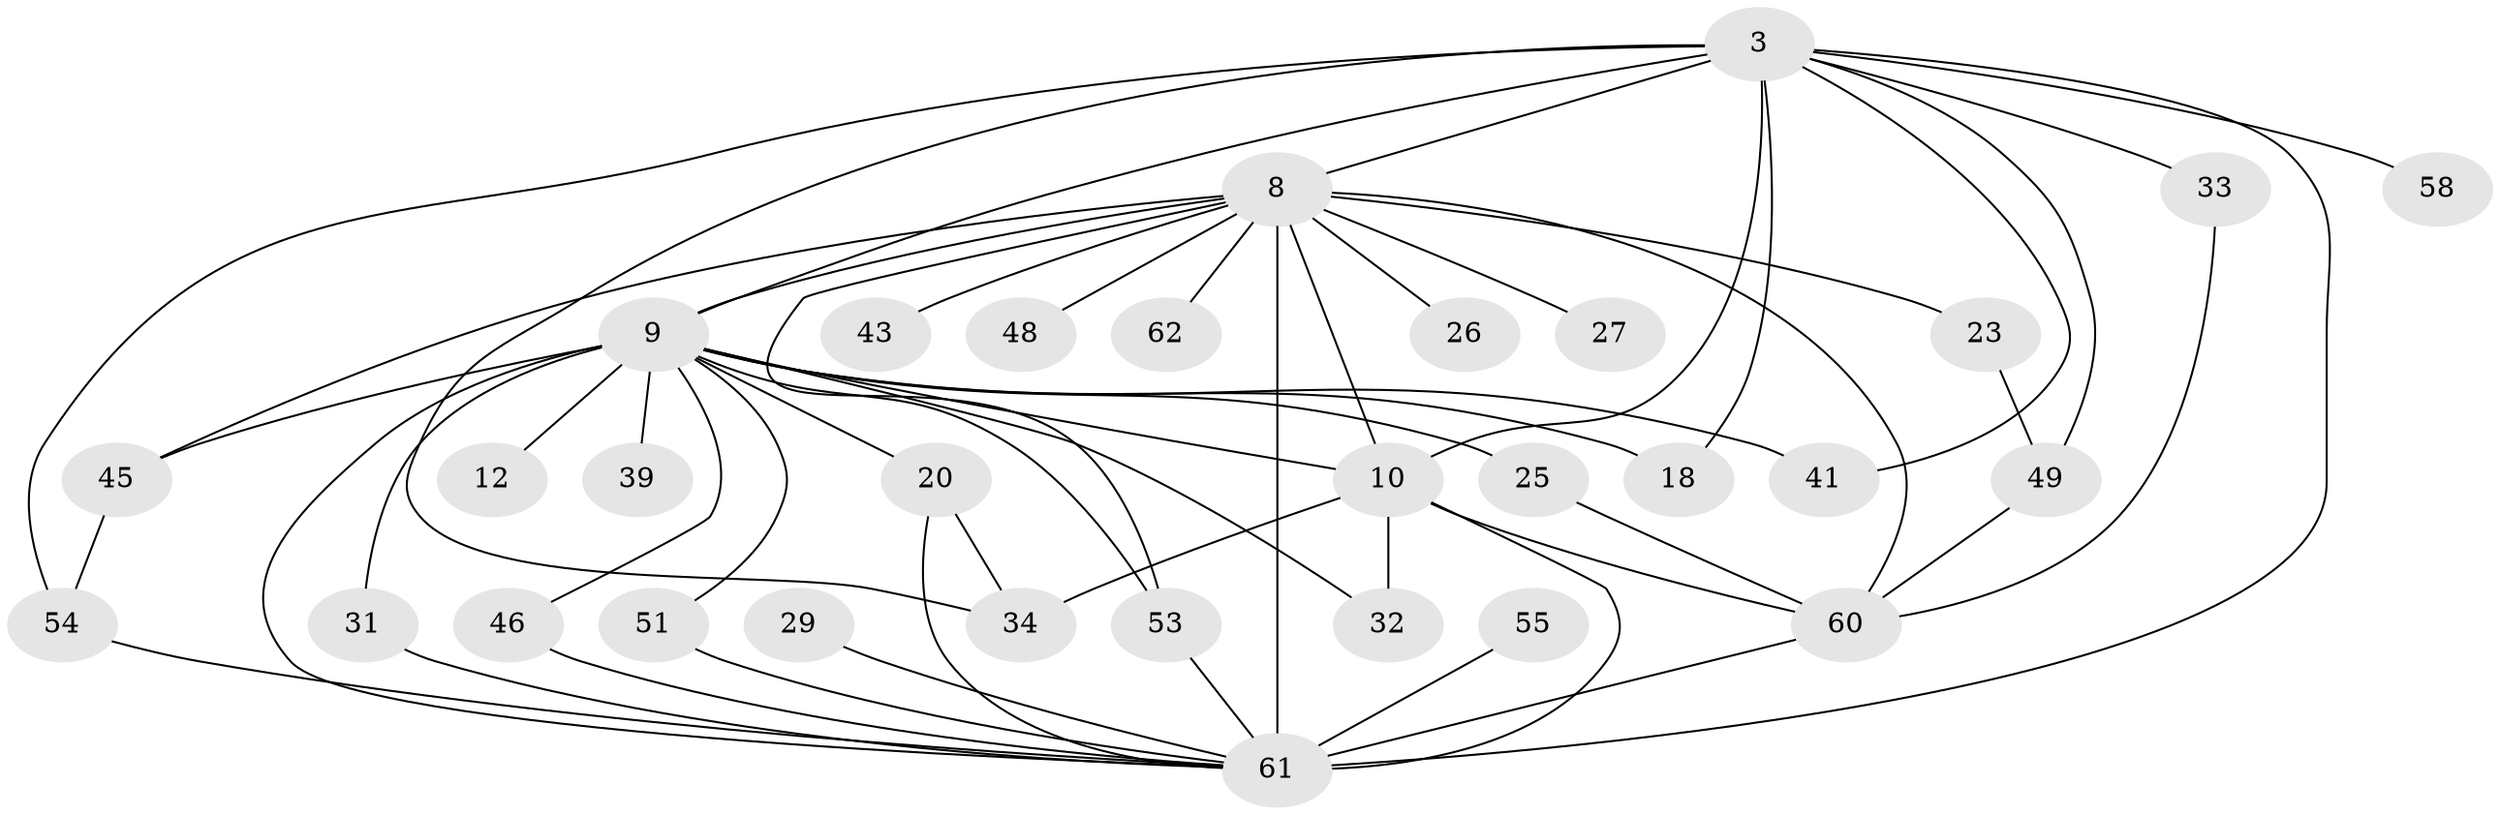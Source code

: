 // original degree distribution, {14: 0.03225806451612903, 11: 0.03225806451612903, 19: 0.016129032258064516, 23: 0.016129032258064516, 16: 0.03225806451612903, 17: 0.03225806451612903, 3: 0.20967741935483872, 2: 0.46774193548387094, 5: 0.04838709677419355, 4: 0.11290322580645161}
// Generated by graph-tools (version 1.1) at 2025/49/03/04/25 21:49:18]
// undirected, 31 vertices, 56 edges
graph export_dot {
graph [start="1"]
  node [color=gray90,style=filled];
  3 [super="+1"];
  8 [super="+5"];
  9 [super="+7"];
  10 [super="+2"];
  12;
  18;
  20 [super="+14"];
  23;
  25;
  26;
  27 [super="+21"];
  29;
  31;
  32;
  33 [super="+19"];
  34 [super="+28"];
  39;
  41;
  43;
  45 [super="+30"];
  46;
  48 [super="+36"];
  49 [super="+38+35"];
  51;
  53 [super="+17"];
  54 [super="+22"];
  55;
  58 [super="+57"];
  60 [super="+40+47"];
  61 [super="+16+6+59"];
  62;
  3 -- 8 [weight=4];
  3 -- 9 [weight=4];
  3 -- 10 [weight=4];
  3 -- 18;
  3 -- 33 [weight=2];
  3 -- 54 [weight=2];
  3 -- 58 [weight=4];
  3 -- 41;
  3 -- 61 [weight=6];
  3 -- 34;
  3 -- 49;
  8 -- 9 [weight=4];
  8 -- 10 [weight=4];
  8 -- 23 [weight=2];
  8 -- 43 [weight=2];
  8 -- 48 [weight=3];
  8 -- 26;
  8 -- 27 [weight=2];
  8 -- 45;
  8 -- 61 [weight=9];
  8 -- 62;
  8 -- 60;
  8 -- 53;
  9 -- 10 [weight=4];
  9 -- 12 [weight=2];
  9 -- 18;
  9 -- 25 [weight=2];
  9 -- 32;
  9 -- 41;
  9 -- 53;
  9 -- 39;
  9 -- 46;
  9 -- 51;
  9 -- 31;
  9 -- 20;
  9 -- 61 [weight=4];
  9 -- 45;
  10 -- 32;
  10 -- 61 [weight=5];
  10 -- 34;
  10 -- 60;
  20 -- 34;
  20 -- 61 [weight=3];
  23 -- 49 [weight=2];
  25 -- 60;
  29 -- 61 [weight=2];
  31 -- 61;
  33 -- 60;
  45 -- 54;
  46 -- 61;
  49 -- 60;
  51 -- 61;
  53 -- 61 [weight=2];
  54 -- 61;
  55 -- 61 [weight=2];
  60 -- 61;
}

